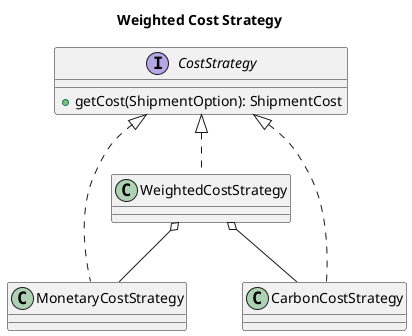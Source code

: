 @startuml
title Weighted Cost Strategy

'https://plantuml.com/class-diagram

class MonetaryCostStrategy {
}

class CarbonCostStrategy {
}

class WeightedCostStrategy {
}

interface CostStrategy {
  +getCost(ShipmentOption): ShipmentCost
}

CostStrategy <|.. MonetaryCostStrategy
CostStrategy <|.. CarbonCostStrategy
CostStrategy <|.. WeightedCostStrategy
WeightedCostStrategy o-- MonetaryCostStrategy
WeightedCostStrategy o-- CarbonCostStrategy


@enduml